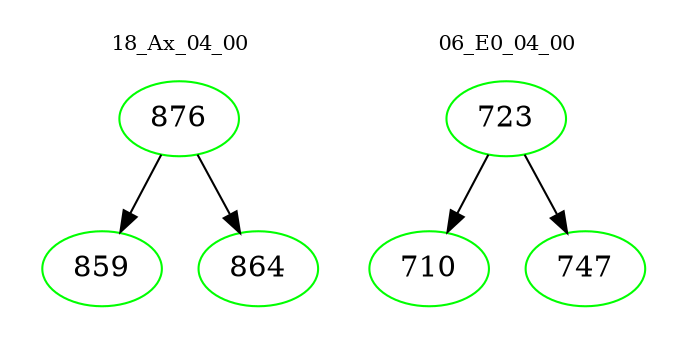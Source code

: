 digraph{
subgraph cluster_0 {
color = white
label = "18_Ax_04_00";
fontsize=10;
T0_876 [label="876", color="green"]
T0_876 -> T0_859 [color="black"]
T0_859 [label="859", color="green"]
T0_876 -> T0_864 [color="black"]
T0_864 [label="864", color="green"]
}
subgraph cluster_1 {
color = white
label = "06_E0_04_00";
fontsize=10;
T1_723 [label="723", color="green"]
T1_723 -> T1_710 [color="black"]
T1_710 [label="710", color="green"]
T1_723 -> T1_747 [color="black"]
T1_747 [label="747", color="green"]
}
}
